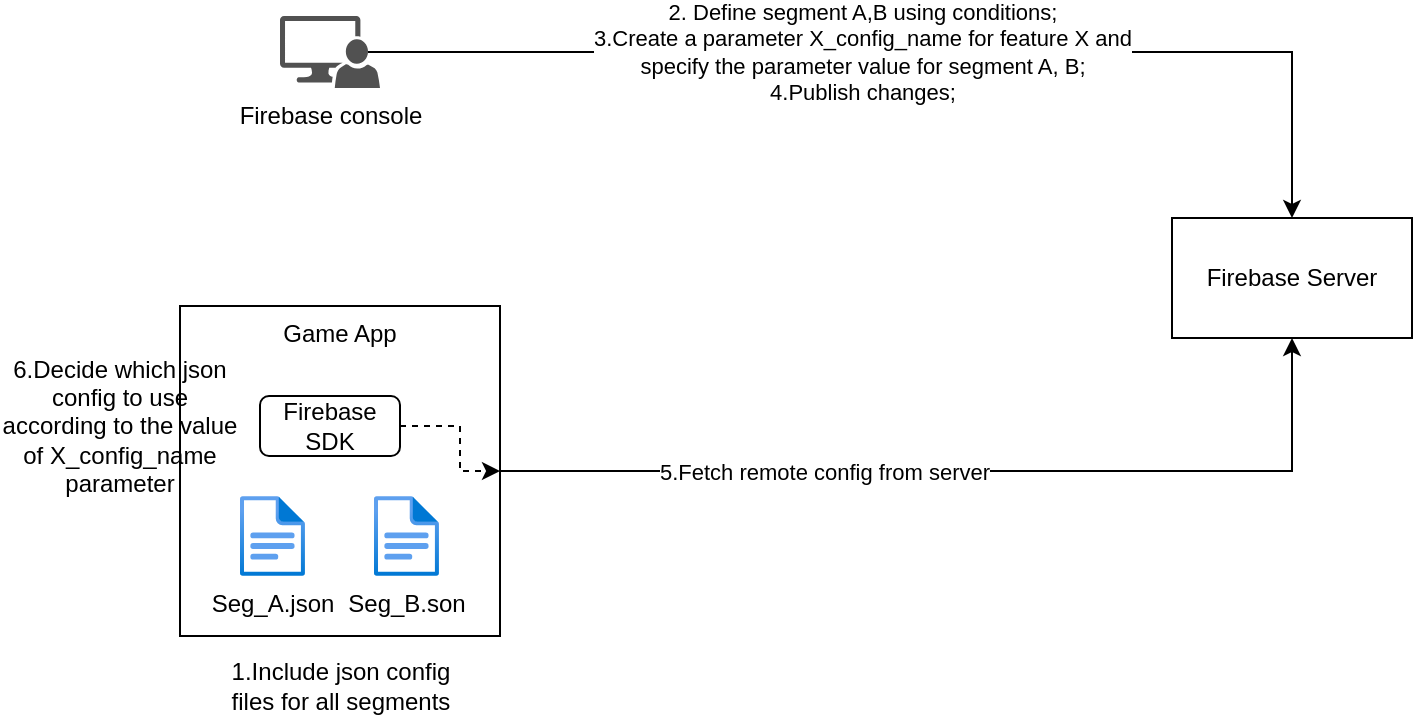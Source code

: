 <mxfile version="22.1.7" type="github">
  <diagram name="第 1 页" id="tp897vbsZfjUVLFMzlsD">
    <mxGraphModel dx="1434" dy="736" grid="1" gridSize="10" guides="1" tooltips="1" connect="1" arrows="1" fold="1" page="1" pageScale="1" pageWidth="827" pageHeight="1169" math="0" shadow="0">
      <root>
        <mxCell id="0" />
        <mxCell id="1" parent="0" />
        <mxCell id="PVsN3WA9Rpf7EvWIVzJp-6" value="Firebase console" style="sketch=0;pointerEvents=1;shadow=0;dashed=0;html=1;strokeColor=none;labelPosition=center;verticalLabelPosition=bottom;verticalAlign=top;align=center;fillColor=#515151;shape=mxgraph.mscae.system_center.admin_console" vertex="1" parent="1">
          <mxGeometry x="160" y="90" width="50" height="36" as="geometry" />
        </mxCell>
        <mxCell id="PVsN3WA9Rpf7EvWIVzJp-8" style="edgeStyle=orthogonalEdgeStyle;rounded=0;orthogonalLoop=1;jettySize=auto;html=1;exitX=0.88;exitY=0.5;exitDx=0;exitDy=0;exitPerimeter=0;entryX=0.5;entryY=0;entryDx=0;entryDy=0;entryPerimeter=0;" edge="1" parent="1" source="PVsN3WA9Rpf7EvWIVzJp-6" target="PVsN3WA9Rpf7EvWIVzJp-19">
          <mxGeometry relative="1" as="geometry">
            <mxPoint x="184" y="167.45" as="sourcePoint" />
            <mxPoint x="665.04" y="209.04" as="targetPoint" />
          </mxGeometry>
        </mxCell>
        <mxCell id="PVsN3WA9Rpf7EvWIVzJp-9" value="2. Define segment A,B using conditions;&lt;br&gt;3.Create a parameter X_config_name for feature X and&lt;br&gt;specify the parameter value for segment A, B;&lt;br&gt;4.Publish changes;" style="edgeLabel;html=1;align=center;verticalAlign=middle;resizable=0;points=[];" vertex="1" connectable="0" parent="PVsN3WA9Rpf7EvWIVzJp-8">
          <mxGeometry x="-0.085" relative="1" as="geometry">
            <mxPoint x="-3" as="offset" />
          </mxGeometry>
        </mxCell>
        <mxCell id="PVsN3WA9Rpf7EvWIVzJp-15" style="edgeStyle=orthogonalEdgeStyle;rounded=0;orthogonalLoop=1;jettySize=auto;html=1;exitX=1;exitY=0.5;exitDx=0;exitDy=0;entryX=0.5;entryY=1;entryDx=0;entryDy=0;" edge="1" parent="1" source="PVsN3WA9Rpf7EvWIVzJp-10" target="PVsN3WA9Rpf7EvWIVzJp-19">
          <mxGeometry relative="1" as="geometry">
            <mxPoint x="666" y="276" as="targetPoint" />
            <Array as="points">
              <mxPoint x="666" y="318" />
              <mxPoint x="666" y="270" />
            </Array>
          </mxGeometry>
        </mxCell>
        <mxCell id="PVsN3WA9Rpf7EvWIVzJp-17" value="5.Fetch remote config from server" style="edgeLabel;html=1;align=center;verticalAlign=middle;resizable=0;points=[];" vertex="1" connectable="0" parent="PVsN3WA9Rpf7EvWIVzJp-15">
          <mxGeometry x="-0.302" y="1" relative="1" as="geometry">
            <mxPoint y="1" as="offset" />
          </mxGeometry>
        </mxCell>
        <mxCell id="PVsN3WA9Rpf7EvWIVzJp-10" value="Game App" style="rounded=0;whiteSpace=wrap;html=1;verticalAlign=top;" vertex="1" parent="1">
          <mxGeometry x="110" y="235" width="160" height="165" as="geometry" />
        </mxCell>
        <mxCell id="PVsN3WA9Rpf7EvWIVzJp-16" style="edgeStyle=orthogonalEdgeStyle;rounded=0;orthogonalLoop=1;jettySize=auto;html=1;exitX=1;exitY=0.5;exitDx=0;exitDy=0;entryX=1;entryY=0.5;entryDx=0;entryDy=0;dashed=1;" edge="1" parent="1" source="PVsN3WA9Rpf7EvWIVzJp-11" target="PVsN3WA9Rpf7EvWIVzJp-10">
          <mxGeometry relative="1" as="geometry">
            <Array as="points">
              <mxPoint x="250" y="295" />
              <mxPoint x="250" y="318" />
            </Array>
          </mxGeometry>
        </mxCell>
        <mxCell id="PVsN3WA9Rpf7EvWIVzJp-11" value="Firebase SDK" style="rounded=1;whiteSpace=wrap;html=1;" vertex="1" parent="1">
          <mxGeometry x="150" y="280" width="70" height="30" as="geometry" />
        </mxCell>
        <mxCell id="PVsN3WA9Rpf7EvWIVzJp-12" value="Seg_A.json" style="image;aspect=fixed;html=1;points=[];align=center;fontSize=12;image=img/lib/azure2/general/File.svg;" vertex="1" parent="1">
          <mxGeometry x="140" y="330" width="32.46" height="40" as="geometry" />
        </mxCell>
        <mxCell id="PVsN3WA9Rpf7EvWIVzJp-13" value="Seg_B.son" style="image;aspect=fixed;html=1;points=[];align=center;fontSize=12;image=img/lib/azure2/general/File.svg;" vertex="1" parent="1">
          <mxGeometry x="207" y="330" width="32.46" height="40" as="geometry" />
        </mxCell>
        <mxCell id="PVsN3WA9Rpf7EvWIVzJp-19" value="Firebase Server" style="rounded=0;whiteSpace=wrap;html=1;" vertex="1" parent="1">
          <mxGeometry x="606" y="191" width="120" height="60" as="geometry" />
        </mxCell>
        <mxCell id="PVsN3WA9Rpf7EvWIVzJp-20" value="1.Include json config files for all segments" style="text;html=1;strokeColor=none;fillColor=none;align=center;verticalAlign=middle;whiteSpace=wrap;rounded=0;" vertex="1" parent="1">
          <mxGeometry x="133.5" y="410" width="113" height="30" as="geometry" />
        </mxCell>
        <mxCell id="PVsN3WA9Rpf7EvWIVzJp-21" value="6.Decide which json config to use according to the value of&amp;nbsp;X_config_name parameter" style="text;html=1;strokeColor=none;fillColor=none;align=center;verticalAlign=middle;whiteSpace=wrap;rounded=0;" vertex="1" parent="1">
          <mxGeometry x="20" y="280" width="120" height="30" as="geometry" />
        </mxCell>
      </root>
    </mxGraphModel>
  </diagram>
</mxfile>
